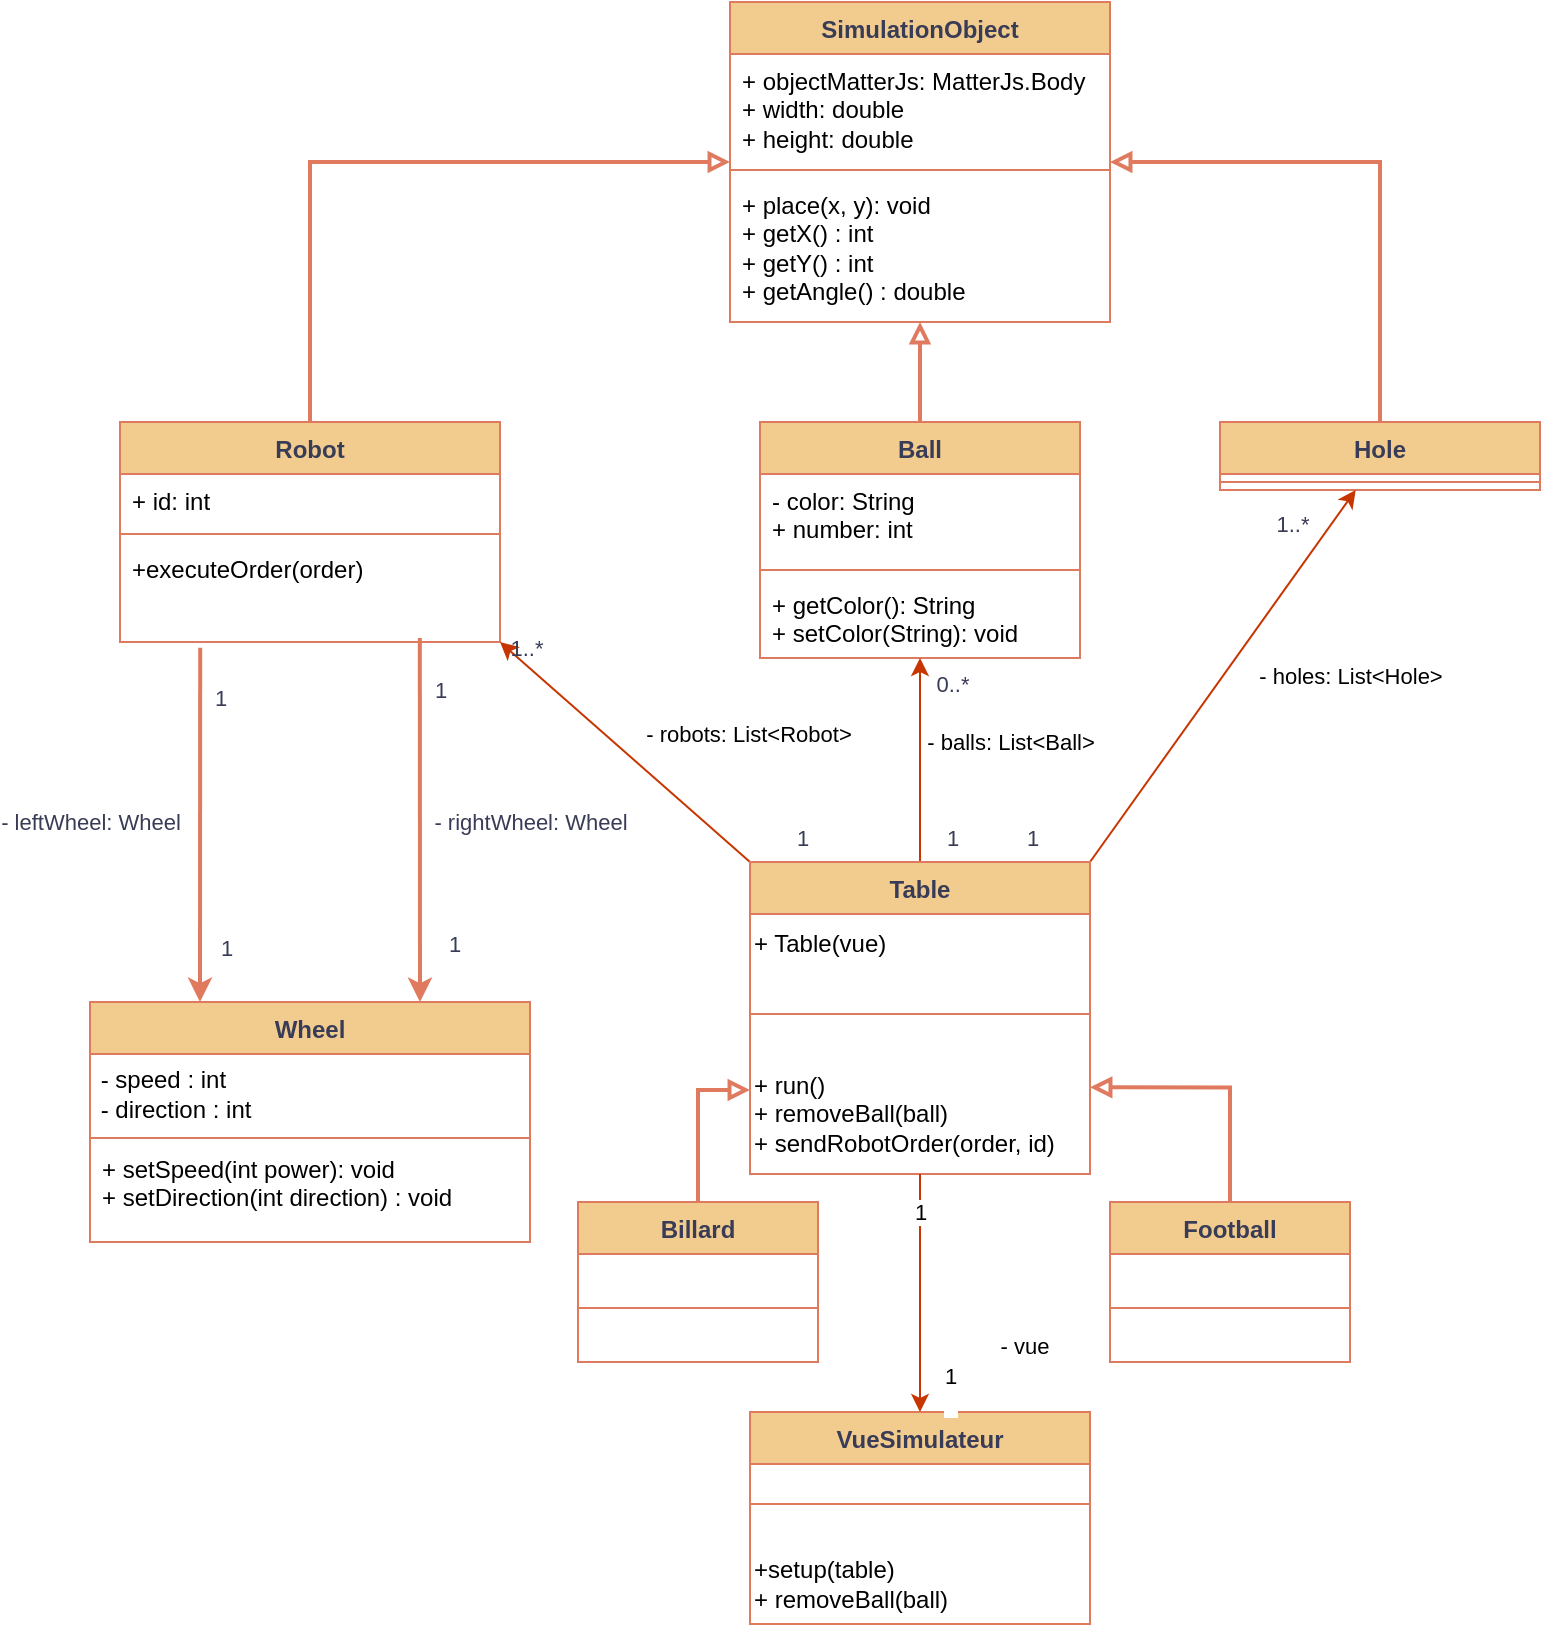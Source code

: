 <mxfile version="25.0.3">
  <diagram id="C5RBs43oDa-KdzZeNtuy" name="Page-1">
    <mxGraphModel dx="1444" dy="749" grid="1" gridSize="10" guides="1" tooltips="1" connect="1" arrows="1" fold="1" page="1" pageScale="1" pageWidth="827" pageHeight="1169" math="0" shadow="0">
      <root>
        <mxCell id="WIyWlLk6GJQsqaUBKTNV-0" />
        <mxCell id="WIyWlLk6GJQsqaUBKTNV-1" parent="WIyWlLk6GJQsqaUBKTNV-0" />
        <mxCell id="QqlxLtSXjk_3ugFP-hrV-0" value="&lt;b&gt;SimulationObject&lt;/b&gt;" style="swimlane;fontStyle=0;align=center;verticalAlign=top;childLayout=stackLayout;horizontal=1;startSize=26;horizontalStack=0;resizeParent=1;resizeParentMax=0;resizeLast=0;collapsible=1;marginBottom=0;whiteSpace=wrap;html=1;rounded=0;labelBackgroundColor=none;fillColor=#F2CC8F;strokeColor=#E07A5F;fontColor=#393C56;" parent="WIyWlLk6GJQsqaUBKTNV-1" vertex="1">
          <mxGeometry x="370" y="245" width="190" height="160" as="geometry" />
        </mxCell>
        <mxCell id="QqlxLtSXjk_3ugFP-hrV-1" value="+ objectMatterJs: MatterJs.Body&lt;div&gt;+ width: double&lt;/div&gt;&lt;div&gt;+ height: double&lt;/div&gt;" style="text;align=left;verticalAlign=top;spacingLeft=4;spacingRight=4;overflow=hidden;rotatable=0;points=[[0,0.5],[1,0.5]];portConstraint=eastwest;whiteSpace=wrap;html=1;rounded=0;labelBackgroundColor=none;fontStyle=0;" parent="QqlxLtSXjk_3ugFP-hrV-0" vertex="1">
          <mxGeometry y="26" width="190" height="54" as="geometry" />
        </mxCell>
        <mxCell id="QqlxLtSXjk_3ugFP-hrV-2" value="" style="line;strokeWidth=1;fillColor=none;align=left;verticalAlign=middle;spacingTop=-1;spacingLeft=3;spacingRight=3;rotatable=0;labelPosition=right;points=[];portConstraint=eastwest;strokeColor=#E07A5F;rounded=0;labelBackgroundColor=none;fontColor=#393C56;fontStyle=0" parent="QqlxLtSXjk_3ugFP-hrV-0" vertex="1">
          <mxGeometry y="80" width="190" height="8" as="geometry" />
        </mxCell>
        <mxCell id="QqlxLtSXjk_3ugFP-hrV-3" value="&lt;div&gt;+ place(x, y): void&lt;/div&gt;&lt;div&gt;+ getX() : int&lt;/div&gt;&lt;div&gt;+ getY() : int&lt;/div&gt;&lt;div&gt;+ getAngle() : double&lt;br&gt;&lt;/div&gt;" style="text;align=left;verticalAlign=top;spacingLeft=4;spacingRight=4;overflow=hidden;rotatable=0;points=[[0,0.5],[1,0.5]];portConstraint=eastwest;whiteSpace=wrap;html=1;rounded=0;labelBackgroundColor=none;fontStyle=0;" parent="QqlxLtSXjk_3ugFP-hrV-0" vertex="1">
          <mxGeometry y="88" width="190" height="72" as="geometry" />
        </mxCell>
        <mxCell id="QqlxLtSXjk_3ugFP-hrV-4" value="&lt;b&gt;Wheel&lt;/b&gt;" style="swimlane;fontStyle=0;align=center;verticalAlign=top;childLayout=stackLayout;horizontal=1;startSize=26;horizontalStack=0;resizeParent=1;resizeParentMax=0;resizeLast=0;collapsible=1;marginBottom=0;whiteSpace=wrap;html=1;rounded=0;labelBackgroundColor=none;fillColor=#F2CC8F;strokeColor=#E07A5F;fontColor=#393C56;" parent="WIyWlLk6GJQsqaUBKTNV-1" vertex="1">
          <mxGeometry x="50" y="745" width="220" height="120" as="geometry" />
        </mxCell>
        <mxCell id="eOT9KIBpFIWEf8Cm63II-1" value="&amp;nbsp;- speed : int&lt;div&gt;&amp;nbsp;- direction : int&lt;/div&gt;" style="text;html=1;align=left;verticalAlign=middle;resizable=0;points=[];autosize=1;" parent="QqlxLtSXjk_3ugFP-hrV-4" vertex="1">
          <mxGeometry y="26" width="220" height="40" as="geometry" />
        </mxCell>
        <mxCell id="QqlxLtSXjk_3ugFP-hrV-6" value="" style="line;strokeWidth=1;fillColor=none;align=left;verticalAlign=middle;spacingTop=-1;spacingLeft=3;spacingRight=3;rotatable=0;labelPosition=right;points=[];portConstraint=eastwest;strokeColor=#E07A5F;rounded=0;labelBackgroundColor=none;fontColor=#393C56;fontStyle=0" parent="QqlxLtSXjk_3ugFP-hrV-4" vertex="1">
          <mxGeometry y="66" width="220" height="4" as="geometry" />
        </mxCell>
        <mxCell id="QqlxLtSXjk_3ugFP-hrV-7" value="+ setSpeed(int power): void&lt;div&gt;+ setDirection(int direction) : void&lt;/div&gt;" style="text;align=left;verticalAlign=top;spacingLeft=4;spacingRight=4;overflow=hidden;rotatable=0;points=[[0,0.5],[1,0.5]];portConstraint=eastwest;whiteSpace=wrap;html=1;rounded=0;labelBackgroundColor=none;fontStyle=0;" parent="QqlxLtSXjk_3ugFP-hrV-4" vertex="1">
          <mxGeometry y="70" width="220" height="50" as="geometry" />
        </mxCell>
        <mxCell id="QqlxLtSXjk_3ugFP-hrV-8" value="&lt;b&gt;Robot&lt;span style=&quot;color: rgba(0, 0, 0, 0); font-family: monospace; font-size: 0px; text-align: start; text-wrap-mode: nowrap;&quot;&gt;%3CmxGraphModel%3E%3Croot%3E%3CmxCell%20id%3D%220%22%2F%3E%3CmxCell%20id%3D%221%22%20parent%3D%220%22%2F%3E%3CmxCell%20id%3D%222%22%20value%3D%22Roue%26lt%3Bspan%20style%3D%26quot%3Bcolor%3A%20rgba(0%2C%200%2C%200%2C%200)%3B%20font-family%3A%20monospace%3B%20font-size%3A%200px%3B%20font-weight%3A%20400%3B%20text-align%3A%20start%3B%20text-wrap-mode%3A%20nowrap%3B%26quot%3B%26gt%3B%253CmxGraphModel%253E%253Croot%253E%253CmxCell%2520id%253D%25220%2522%252F%253E%253CmxCell%2520id%253D%25221%2522%2520parent%253D%25220%2522%252F%253E%253CmxCell%2520id%253D%25222%2522%2520value%253D%2522Objet%2522%2520style%253D%2522swimlane%253BfontStyle%253D1%253Balign%253Dcenter%253BverticalAlign%253Dtop%253BchildLayout%253DstackLayout%253Bhorizontal%253D1%253BstartSize%253D26%253BhorizontalStack%253D0%253BresizeParent%253D1%253BresizeParentMax%253D0%253BresizeLast%253D0%253Bcollapsible%253D1%253BmarginBottom%253D0%253BwhiteSpace%253Dwrap%253Bhtml%253D1%253B%2522%2520vertex%253D%25221%2522%2520parent%253D%25221%2522%253E%253CmxGeometry%2520x%253D%2522230%2522%2520y%253D%2522150%2522%2520width%253D%2522160%2522%2520height%253D%252286%2522%2520as%253D%2522geometry%2522%252F%253E%253C%252FmxCell%253E%253CmxCell%2520id%253D%25223%2522%2520value%253D%2522%252B%2520field%253A%2520type%2522%2520style%253D%2522text%253BstrokeColor%253Dnone%253BfillColor%253Dnone%253Balign%253Dleft%253BverticalAlign%253Dtop%253BspacingLeft%253D4%253BspacingRight%253D4%253Boverflow%253Dhidden%253Brotatable%253D0%253Bpoints%253D%255B%255B0%252C0.5%255D%252C%255B1%252C0.5%255D%255D%253BportConstraint%253Deastwest%253BwhiteSpace%253Dwrap%253Bhtml%253D1%253B%2522%2520vertex%253D%25221%2522%2520parent%253D%25222%2522%253E%253CmxGeometry%2520y%253D%252226%2522%2520width%253D%2522160%2522%2520height%253D%252226%2522%2520as%253D%2522geometry%2522%252F%253E%253C%252FmxCell%253E%253CmxCell%2520id%253D%25224%2522%2520value%253D%2522%2522%2520style%253D%2522line%253BstrokeWidth%253D1%253BfillColor%253Dnone%253Balign%253Dleft%253BverticalAlign%253Dmiddle%253BspacingTop%253D-1%253BspacingLeft%253D3%253BspacingRight%253D3%253Brotatable%253D0%253BlabelPosition%253Dright%253Bpoints%253D%255B%255D%253BportConstraint%253Deastwest%253BstrokeColor%253Dinherit%253B%2522%2520vertex%253D%25221%2522%2520parent%253D%25222%2522%253E%253CmxGeometry%2520y%253D%252252%2522%2520width%253D%2522160%2522%2520height%253D%25228%2522%2520as%253D%2522geometry%2522%252F%253E%253C%252FmxCell%253E%253CmxCell%2520id%253D%25225%2522%2520value%253D%2522%252B%2520method(type)%253A%2520type%2522%2520style%253D%2522text%253BstrokeColor%253Dnone%253BfillColor%253Dnone%253Balign%253Dleft%253BverticalAlign%253Dtop%253BspacingLeft%253D4%253BspacingRight%253D4%253Boverflow%253Dhidden%253Brotatable%253D0%253Bpoints%253D%255B%255B0%252C0.5%255D%252C%255B1%252C0.5%255D%255D%253BportConstraint%253Deastwest%253BwhiteSpace%253Dwrap%253Bhtml%253D1%253B%2522%2520vertex%253D%25221%2522%2520parent%253D%25222%2522%253E%253CmxGeometry%2520y%253D%252260%2522%2520width%253D%2522160%2522%2520height%253D%252226%2522%2520as%253D%2522geometry%2522%252F%253E%253C%252FmxCell%253E%253C%252Froot%253E%253C%252FmxGraphModel%253E%26lt%3B%2Fspan%26gt%3B%22%20style%3D%22swimlane%3BfontStyle%3D1%3Balign%3Dcenter%3BverticalAlign%3Dtop%3BchildLayout%3DstackLayout%3Bhorizontal%3D1%3BstartSize%3D26%3BhorizontalStack%3D0%3BresizeParent%3D1%3BresizeParentMax%3D0%3BresizeLast%3D0%3Bcollapsible%3D1%3BmarginBottom%3D0%3BwhiteSpace%3Dwrap%3Bhtml%3D1%3B%22%20vertex%3D%221%22%20parent%3D%221%22%3E%3CmxGeometry%20x%3D%2270%22%20y%3D%22290%22%20width%3D%22160%22%20height%3D%2286%22%20as%3D%22geometry%22%2F%3E%3C%2FmxCell%3E%3CmxCell%20id%3D%223%22%20value%3D%22%2B%20field%3A%20type%22%20style%3D%22text%3BstrokeColor%3Dnone%3BfillColor%3Dnone%3Balign%3Dleft%3BverticalAlign%3Dtop%3BspacingLeft%3D4%3BspacingRight%3D4%3Boverflow%3Dhidden%3Brotatable%3D0%3Bpoints%3D%5B%5B0%2C0.5%5D%2C%5B1%2C0.5%5D%5D%3BportConstraint%3Deastwest%3BwhiteSpace%3Dwrap%3Bhtml%3D1%3B%22%20vertex%3D%221%22%20parent%3D%222%22%3E%3CmxGeometry%20y%3D%2226%22%20width%3D%22160%22%20height%3D%2226%22%20as%3D%22geometry%22%2F%3E%3C%2FmxCell%3E%3CmxCell%20id%3D%224%22%20value%3D%22%22%20style%3D%22line%3BstrokeWidth%3D1%3BfillColor%3Dnone%3Balign%3Dleft%3BverticalAlign%3Dmiddle%3BspacingTop%3D-1%3BspacingLeft%3D3%3BspacingRight%3D3%3Brotatable%3D0%3BlabelPosition%3Dright%3Bpoints%3D%5B%5D%3BportConstraint%3Deastwest%3BstrokeColor%3Dinherit%3B%22%20vertex%3D%221%22%20parent%3D%222%22%3E%3CmxGeometry%20y%3D%2252%22%20width%3D%22160%22%20height%3D%228%22%20as%3D%22geometry%22%2F%3E%3C%2FmxCell%3E%3CmxCell%20id%3D%225%22%20value%3D%22%2B%20method(type)%3A%20type%22%20style%3D%22text%3BstrokeColor%3Dnone%3BfillColor%3Dnone%3Balign%3Dleft%3BverticalAlign%3Dtop%3BspacingLeft%3D4%3BspacingRight%3D4%3Boverflow%3Dhidden%3Brotatable%3D0%3Bpoints%3D%5B%5B0%2C0.5%5D%2C%5B1%2C0.5%5D%5D%3BportConstraint%3Deastwest%3BwhiteSpace%3Dwrap%3Bhtml%3D1%3B%22%20vertex%3D%221%22%20parent%3D%222%22%3E%3CmxGeometry%20y%3D%2260%22%20width%3D%22160%22%20height%3D%2226%22%20as%3D%22geometry%22%2F%3E%3C%2FmxCell%3E%3C%2Froot%3E%3C%2FmxGraphModel%3E&lt;/span&gt;&lt;span style=&quot;color: rgba(0, 0, 0, 0); font-family: monospace; font-size: 0px; text-align: start; text-wrap-mode: nowrap;&quot;&gt;%3CmxGraphModel%3E%3Croot%3E%3CmxCell%20id%3D%220%22%2F%3E%3CmxCell%20id%3D%221%22%20parent%3D%220%22%2F%3E%3CmxCell%20id%3D%222%22%20value%3D%22Roue%26lt%3Bspan%20style%3D%26quot%3Bcolor%3A%20rgba(0%2C%200%2C%200%2C%200)%3B%20font-family%3A%20monospace%3B%20font-size%3A%200px%3B%20font-weight%3A%20400%3B%20text-align%3A%20start%3B%20text-wrap-mode%3A%20nowrap%3B%26quot%3B%26gt%3B%253CmxGraphModel%253E%253Croot%253E%253CmxCell%2520id%253D%25220%2522%252F%253E%253CmxCell%2520id%253D%25221%2522%2520parent%253D%25220%2522%252F%253E%253CmxCell%2520id%253D%25222%2522%2520value%253D%2522Objet%2522%2520style%253D%2522swimlane%253BfontStyle%253D1%253Balign%253Dcenter%253BverticalAlign%253Dtop%253BchildLayout%253DstackLayout%253Bhorizontal%253D1%253BstartSize%253D26%253BhorizontalStack%253D0%253BresizeParent%253D1%253BresizeParentMax%253D0%253BresizeLast%253D0%253Bcollapsible%253D1%253BmarginBottom%253D0%253BwhiteSpace%253Dwrap%253Bhtml%253D1%253B%2522%2520vertex%253D%25221%2522%2520parent%253D%25221%2522%253E%253CmxGeometry%2520x%253D%2522230%2522%2520y%253D%2522150%2522%2520width%253D%2522160%2522%2520height%253D%252286%2522%2520as%253D%2522geometry%2522%252F%253E%253C%252FmxCell%253E%253CmxCell%2520id%253D%25223%2522%2520value%253D%2522%252B%2520field%253A%2520type%2522%2520style%253D%2522text%253BstrokeColor%253Dnone%253BfillColor%253Dnone%253Balign%253Dleft%253BverticalAlign%253Dtop%253BspacingLeft%253D4%253BspacingRight%253D4%253Boverflow%253Dhidden%253Brotatable%253D0%253Bpoints%253D%255B%255B0%252C0.5%255D%252C%255B1%252C0.5%255D%255D%253BportConstraint%253Deastwest%253BwhiteSpace%253Dwrap%253Bhtml%253D1%253B%2522%2520vertex%253D%25221%2522%2520parent%253D%25222%2522%253E%253CmxGeometry%2520y%253D%252226%2522%2520width%253D%2522160%2522%2520height%253D%252226%2522%2520as%253D%2522geometry%2522%252F%253E%253C%252FmxCell%253E%253CmxCell%2520id%253D%25224%2522%2520value%253D%2522%2522%2520style%253D%2522line%253BstrokeWidth%253D1%253BfillColor%253Dnone%253Balign%253Dleft%253BverticalAlign%253Dmiddle%253BspacingTop%253D-1%253BspacingLeft%253D3%253BspacingRight%253D3%253Brotatable%253D0%253BlabelPosition%253Dright%253Bpoints%253D%255B%255D%253BportConstraint%253Deastwest%253BstrokeColor%253Dinherit%253B%2522%2520vertex%253D%25221%2522%2520parent%253D%25222%2522%253E%253CmxGeometry%2520y%253D%252252%2522%2520width%253D%2522160%2522%2520height%253D%25228%2522%2520as%253D%2522geometry%2522%252F%253E%253C%252FmxCell%253E%253CmxCell%2520id%253D%25225%2522%2520value%253D%2522%252B%2520method(type)%253A%2520type%2522%2520style%253D%2522text%253BstrokeColor%253Dnone%253BfillColor%253Dnone%253Balign%253Dleft%253BverticalAlign%253Dtop%253BspacingLeft%253D4%253BspacingRight%253D4%253Boverflow%253Dhidden%253Brotatable%253D0%253Bpoints%253D%255B%255B0%252C0.5%255D%252C%255B1%252C0.5%255D%255D%253BportConstraint%253Deastwest%253BwhiteSpace%253Dwrap%253Bhtml%253D1%253B%2522%2520vertex%253D%25221%2522%2520parent%253D%25222%2522%253E%253CmxGeometry%2520y%253D%252260%2522%2520width%253D%2522160%2522%2520height%253D%252226%2522%2520as%253D%2522geometry%2522%252F%253E%253C%252FmxCell%253E%253C%252Froot%253E%253C%252FmxGraphModel%253E%26lt%3B%2Fspan%26gt%3B%22%20style%3D%22swimlane%3BfontStyle%3D1%3Balign%3Dcenter%3BverticalAlign%3Dtop%3BchildLayout%3DstackLayout%3Bhorizontal%3D1%3BstartSize%3D26%3BhorizontalStack%3D0%3BresizeParent%3D1%3BresizeParentMax%3D0%3BresizeLast%3D0%3Bcollapsible%3D1%3BmarginBottom%3D0%3BwhiteSpace%3Dwrap%3Bhtml%3D1%3B%22%20vertex%3D%221%22%20parent%3D%221%22%3E%3CmxGeometry%20x%3D%2270%22%20y%3D%22290%22%20width%3D%22160%22%20height%3D%2286%22%20as%3D%22geometry%22%2F%3E%3C%2FmxCell%3E%3CmxCell%20id%3D%223%22%20value%3D%22%2B%20field%3A%20type%22%20style%3D%22text%3BstrokeColor%3Dnone%3BfillColor%3Dnone%3Balign%3Dleft%3BverticalAlign%3Dtop%3BspacingLeft%3D4%3BspacingRight%3D4%3Boverflow%3Dhidden%3Brotatable%3D0%3Bpoints%3D%5B%5B0%2C0.5%5D%2C%5B1%2C0.5%5D%5D%3BportConstraint%3Deastwest%3BwhiteSpace%3Dwrap%3Bhtml%3D1%3B%22%20vertex%3D%221%22%20parent%3D%222%22%3E%3CmxGeometry%20y%3D%2226%22%20width%3D%22160%22%20height%3D%2226%22%20as%3D%22geometry%22%2F%3E%3C%2FmxCell%3E%3CmxCell%20id%3D%224%22%20value%3D%22%22%20style%3D%22line%3BstrokeWidth%3D1%3BfillColor%3Dnone%3Balign%3Dleft%3BverticalAlign%3Dmiddle%3BspacingTop%3D-1%3BspacingLeft%3D3%3BspacingRight%3D3%3Brotatable%3D0%3BlabelPosition%3Dright%3Bpoints%3D%5B%5D%3BportConstraint%3Deastwest%3BstrokeColor%3Dinherit%3B%22%20vertex%3D%221%22%20parent%3D%222%22%3E%3CmxGeometry%20y%3D%2252%22%20width%3D%22160%22%20height%3D%228%22%20as%3D%22geometry%22%2F%3E%3C%2FmxCell%3E%3CmxCell%20id%3D%225%22%20value%3D%22%2B%20method(type)%3A%20type%22%20style%3D%22text%3BstrokeColor%3Dnone%3BfillColor%3Dnone%3Balign%3Dleft%3BverticalAlign%3Dtop%3BspacingLeft%3D4%3BspacingRight%3D4%3Boverflow%3Dhidden%3Brotatable%3D0%3Bpoints%3D%5B%5B0%2C0.5%5D%2C%5B1%2C0.5%5D%5D%3BportConstraint%3Deastwest%3BwhiteSpace%3Dwrap%3Bhtml%3D1%3B%22%20vertex%3D%221%22%20parent%3D%222%22%3E%3CmxGeometry%20y%3D%2260%22%20width%3D%22160%22%20height%3D%2226%22%20as%3D%22geometry%22%2F%3E%3C%2FmxCell%3E%3C%2Froot%3E%3C%2FmxGraphModel%3E&lt;/span&gt;&lt;/b&gt;" style="swimlane;fontStyle=0;align=center;verticalAlign=top;childLayout=stackLayout;horizontal=1;startSize=26;horizontalStack=0;resizeParent=1;resizeParentMax=0;resizeLast=0;collapsible=1;marginBottom=0;whiteSpace=wrap;html=1;rounded=0;labelBackgroundColor=none;fillColor=#F2CC8F;strokeColor=#E07A5F;fontColor=#393C56;" parent="WIyWlLk6GJQsqaUBKTNV-1" vertex="1">
          <mxGeometry x="65" y="455" width="190" height="110" as="geometry" />
        </mxCell>
        <mxCell id="QqlxLtSXjk_3ugFP-hrV-9" value="+ id: int" style="text;align=left;verticalAlign=top;spacingLeft=4;spacingRight=4;overflow=hidden;rotatable=0;points=[[0,0.5],[1,0.5]];portConstraint=eastwest;whiteSpace=wrap;html=1;rounded=0;labelBackgroundColor=none;fontStyle=0;" parent="QqlxLtSXjk_3ugFP-hrV-8" vertex="1">
          <mxGeometry y="26" width="190" height="26" as="geometry" />
        </mxCell>
        <mxCell id="QqlxLtSXjk_3ugFP-hrV-10" value="" style="line;strokeWidth=1;fillColor=none;align=left;verticalAlign=middle;spacingTop=-1;spacingLeft=3;spacingRight=3;rotatable=0;labelPosition=right;points=[];portConstraint=eastwest;strokeColor=#E07A5F;rounded=0;labelBackgroundColor=none;fontColor=#393C56;fontStyle=0" parent="QqlxLtSXjk_3ugFP-hrV-8" vertex="1">
          <mxGeometry y="52" width="190" height="8" as="geometry" />
        </mxCell>
        <mxCell id="QqlxLtSXjk_3ugFP-hrV-11" value="&lt;div&gt;&lt;span style=&quot;background-color: initial;&quot;&gt;+executeOrder(order)&lt;/span&gt;&lt;/div&gt;" style="text;align=left;verticalAlign=top;spacingLeft=4;spacingRight=4;overflow=hidden;rotatable=0;points=[[0,0.5],[1,0.5]];portConstraint=eastwest;whiteSpace=wrap;html=1;rounded=0;labelBackgroundColor=none;fontStyle=0;" parent="QqlxLtSXjk_3ugFP-hrV-8" vertex="1">
          <mxGeometry y="60" width="190" height="50" as="geometry" />
        </mxCell>
        <mxCell id="QqlxLtSXjk_3ugFP-hrV-12" value="&lt;b&gt;Hole&lt;/b&gt;" style="swimlane;fontStyle=0;align=center;verticalAlign=top;childLayout=stackLayout;horizontal=1;startSize=26;horizontalStack=0;resizeParent=1;resizeParentMax=0;resizeLast=0;collapsible=1;marginBottom=0;whiteSpace=wrap;html=1;rounded=0;labelBackgroundColor=none;fillColor=#F2CC8F;strokeColor=#E07A5F;fontColor=#393C56;" parent="WIyWlLk6GJQsqaUBKTNV-1" vertex="1">
          <mxGeometry x="615" y="455" width="160" height="34" as="geometry" />
        </mxCell>
        <mxCell id="QqlxLtSXjk_3ugFP-hrV-14" value="" style="line;strokeWidth=1;fillColor=none;align=left;verticalAlign=middle;spacingTop=-1;spacingLeft=3;spacingRight=3;rotatable=0;labelPosition=right;points=[];portConstraint=eastwest;strokeColor=#E07A5F;rounded=0;labelBackgroundColor=none;fontColor=#393C56;fontStyle=0" parent="QqlxLtSXjk_3ugFP-hrV-12" vertex="1">
          <mxGeometry y="26" width="160" height="8" as="geometry" />
        </mxCell>
        <mxCell id="QqlxLtSXjk_3ugFP-hrV-16" value="&lt;b&gt;Ball&lt;/b&gt;" style="swimlane;fontStyle=0;align=center;verticalAlign=top;childLayout=stackLayout;horizontal=1;startSize=26;horizontalStack=0;resizeParent=1;resizeParentMax=0;resizeLast=0;collapsible=1;marginBottom=0;whiteSpace=wrap;html=1;rounded=0;labelBackgroundColor=none;fillColor=#F2CC8F;strokeColor=#E07A5F;fontColor=#393C56;" parent="WIyWlLk6GJQsqaUBKTNV-1" vertex="1">
          <mxGeometry x="385" y="455" width="160" height="118" as="geometry" />
        </mxCell>
        <mxCell id="QqlxLtSXjk_3ugFP-hrV-17" value="- color: String&lt;div&gt;+ number: int&lt;/div&gt;" style="text;align=left;verticalAlign=top;spacingLeft=4;spacingRight=4;overflow=hidden;rotatable=0;points=[[0,0.5],[1,0.5]];portConstraint=eastwest;whiteSpace=wrap;html=1;rounded=0;labelBackgroundColor=none;fontStyle=0;" parent="QqlxLtSXjk_3ugFP-hrV-16" vertex="1">
          <mxGeometry y="26" width="160" height="44" as="geometry" />
        </mxCell>
        <mxCell id="QqlxLtSXjk_3ugFP-hrV-18" value="" style="line;strokeWidth=1;fillColor=none;align=left;verticalAlign=middle;spacingTop=-1;spacingLeft=3;spacingRight=3;rotatable=0;labelPosition=right;points=[];portConstraint=eastwest;strokeColor=#E07A5F;rounded=0;labelBackgroundColor=none;fontColor=#393C56;fontStyle=0" parent="QqlxLtSXjk_3ugFP-hrV-16" vertex="1">
          <mxGeometry y="70" width="160" height="8" as="geometry" />
        </mxCell>
        <mxCell id="QqlxLtSXjk_3ugFP-hrV-19" value="+ getColor(): String&lt;div&gt;+ setColor(String): void&lt;/div&gt;" style="text;align=left;verticalAlign=top;spacingLeft=4;spacingRight=4;overflow=hidden;rotatable=0;points=[[0,0.5],[1,0.5]];portConstraint=eastwest;whiteSpace=wrap;html=1;rounded=0;labelBackgroundColor=none;fontStyle=0;" parent="QqlxLtSXjk_3ugFP-hrV-16" vertex="1">
          <mxGeometry y="78" width="160" height="40" as="geometry" />
        </mxCell>
        <mxCell id="QqlxLtSXjk_3ugFP-hrV-21" value="" style="endArrow=block;html=1;rounded=0;endFill=0;labelBackgroundColor=none;strokeColor=#E07A5F;fontColor=default;strokeWidth=2;fontStyle=0" parent="WIyWlLk6GJQsqaUBKTNV-1" source="QqlxLtSXjk_3ugFP-hrV-16" target="QqlxLtSXjk_3ugFP-hrV-0" edge="1">
          <mxGeometry width="50" height="50" relative="1" as="geometry">
            <mxPoint x="195" y="595" as="sourcePoint" />
            <mxPoint x="245" y="545" as="targetPoint" />
          </mxGeometry>
        </mxCell>
        <mxCell id="QqlxLtSXjk_3ugFP-hrV-22" value="" style="endArrow=block;html=1;rounded=0;endFill=0;labelBackgroundColor=none;strokeColor=#E07A5F;fontColor=default;strokeWidth=2;fontStyle=0;edgeStyle=orthogonalEdgeStyle;" parent="WIyWlLk6GJQsqaUBKTNV-1" source="QqlxLtSXjk_3ugFP-hrV-8" target="QqlxLtSXjk_3ugFP-hrV-0" edge="1">
          <mxGeometry width="50" height="50" relative="1" as="geometry">
            <mxPoint x="275" y="429" as="sourcePoint" />
            <mxPoint x="395" y="374" as="targetPoint" />
            <Array as="points">
              <mxPoint x="160" y="325" />
            </Array>
          </mxGeometry>
        </mxCell>
        <mxCell id="QqlxLtSXjk_3ugFP-hrV-23" value="" style="endArrow=block;html=1;rounded=0;endFill=0;labelBackgroundColor=none;strokeColor=#E07A5F;fontColor=default;strokeWidth=2;fontStyle=0;edgeStyle=orthogonalEdgeStyle;" parent="WIyWlLk6GJQsqaUBKTNV-1" source="QqlxLtSXjk_3ugFP-hrV-12" target="QqlxLtSXjk_3ugFP-hrV-0" edge="1">
          <mxGeometry width="50" height="50" relative="1" as="geometry">
            <mxPoint x="475" y="455" as="sourcePoint" />
            <mxPoint x="475" y="381" as="targetPoint" />
            <Array as="points">
              <mxPoint x="695" y="325" />
            </Array>
          </mxGeometry>
        </mxCell>
        <mxCell id="QqlxLtSXjk_3ugFP-hrV-28" value="" style="endArrow=classic;html=1;rounded=0;labelBackgroundColor=none;strokeColor=#E07A5F;fontColor=default;strokeWidth=2;fontStyle=0;entryX=0.25;entryY=0;entryDx=0;entryDy=0;exitX=0.211;exitY=1.058;exitDx=0;exitDy=0;exitPerimeter=0;" parent="WIyWlLk6GJQsqaUBKTNV-1" source="QqlxLtSXjk_3ugFP-hrV-11" target="QqlxLtSXjk_3ugFP-hrV-4" edge="1">
          <mxGeometry width="50" height="50" relative="1" as="geometry">
            <mxPoint x="115" y="564" as="sourcePoint" />
            <mxPoint x="115" y="715" as="targetPoint" />
          </mxGeometry>
        </mxCell>
        <mxCell id="QqlxLtSXjk_3ugFP-hrV-29" value="- leftWheel: Wheel" style="edgeLabel;html=1;align=center;verticalAlign=middle;resizable=0;points=[];rounded=0;labelBackgroundColor=none;fontColor=#393C56;fontStyle=0" parent="QqlxLtSXjk_3ugFP-hrV-28" connectable="0" vertex="1">
          <mxGeometry x="-0.492" relative="1" as="geometry">
            <mxPoint x="-55" y="42" as="offset" />
          </mxGeometry>
        </mxCell>
        <mxCell id="QqlxLtSXjk_3ugFP-hrV-30" value="1" style="edgeLabel;html=1;align=center;verticalAlign=middle;resizable=0;points=[];rounded=0;labelBackgroundColor=none;fontColor=#393C56;fontStyle=0" parent="QqlxLtSXjk_3ugFP-hrV-28" connectable="0" vertex="1">
          <mxGeometry x="-0.785" y="-1" relative="1" as="geometry">
            <mxPoint x="11" y="6" as="offset" />
          </mxGeometry>
        </mxCell>
        <mxCell id="QqlxLtSXjk_3ugFP-hrV-31" value="1" style="edgeLabel;html=1;align=center;verticalAlign=middle;resizable=0;points=[];rounded=0;labelBackgroundColor=none;fontColor=#393C56;fontStyle=0" parent="QqlxLtSXjk_3ugFP-hrV-28" connectable="0" vertex="1">
          <mxGeometry x="0.553" relative="1" as="geometry">
            <mxPoint x="13" y="12" as="offset" />
          </mxGeometry>
        </mxCell>
        <mxCell id="PfL0u-gfM9ihLVFZzfGR-6" value="" style="endArrow=classic;html=1;rounded=0;exitX=0;exitY=0;exitDx=0;exitDy=0;entryX=1;entryY=1;entryDx=0;entryDy=0;fillColor=#fa6800;strokeColor=#C73500;" parent="WIyWlLk6GJQsqaUBKTNV-1" source="PfL0u-gfM9ihLVFZzfGR-2" target="QqlxLtSXjk_3ugFP-hrV-8" edge="1">
          <mxGeometry width="50" height="50" relative="1" as="geometry">
            <mxPoint x="704" y="345" as="sourcePoint" />
            <mxPoint x="280" y="590" as="targetPoint" />
          </mxGeometry>
        </mxCell>
        <mxCell id="PfL0u-gfM9ihLVFZzfGR-8" value="- robots: List&amp;lt;Robot&amp;gt;" style="edgeLabel;html=1;align=center;verticalAlign=middle;resizable=0;points=[];" parent="PfL0u-gfM9ihLVFZzfGR-6" connectable="0" vertex="1">
          <mxGeometry x="-0.215" y="-1" relative="1" as="geometry">
            <mxPoint x="47" y="-20" as="offset" />
          </mxGeometry>
        </mxCell>
        <mxCell id="PfL0u-gfM9ihLVFZzfGR-9" value="" style="endArrow=classic;html=1;rounded=0;fillColor=#fa6800;strokeColor=#C73500;" parent="WIyWlLk6GJQsqaUBKTNV-1" source="PfL0u-gfM9ihLVFZzfGR-2" target="QqlxLtSXjk_3ugFP-hrV-16" edge="1">
          <mxGeometry width="50" height="50" relative="1" as="geometry">
            <mxPoint x="445" y="495" as="sourcePoint" />
            <mxPoint x="495" y="445" as="targetPoint" />
          </mxGeometry>
        </mxCell>
        <mxCell id="PfL0u-gfM9ihLVFZzfGR-11" value="- balls: List&amp;lt;Ball&amp;gt;" style="edgeLabel;html=1;align=center;verticalAlign=middle;resizable=0;points=[];" parent="PfL0u-gfM9ihLVFZzfGR-9" connectable="0" vertex="1">
          <mxGeometry x="-0.415" y="-3" relative="1" as="geometry">
            <mxPoint x="42" y="-30" as="offset" />
          </mxGeometry>
        </mxCell>
        <mxCell id="PfL0u-gfM9ihLVFZzfGR-10" value="" style="endArrow=classic;html=1;rounded=0;exitX=1;exitY=0;exitDx=0;exitDy=0;fillColor=#fa6800;strokeColor=#C73500;" parent="WIyWlLk6GJQsqaUBKTNV-1" source="PfL0u-gfM9ihLVFZzfGR-2" target="QqlxLtSXjk_3ugFP-hrV-12" edge="1">
          <mxGeometry width="50" height="50" relative="1" as="geometry">
            <mxPoint x="445" y="405" as="sourcePoint" />
            <mxPoint x="495" y="355" as="targetPoint" />
          </mxGeometry>
        </mxCell>
        <mxCell id="PfL0u-gfM9ihLVFZzfGR-12" value="- holes: List&amp;lt;Hole&amp;gt;" style="edgeLabel;html=1;align=center;verticalAlign=middle;resizable=0;points=[];" parent="PfL0u-gfM9ihLVFZzfGR-10" connectable="0" vertex="1">
          <mxGeometry x="0.177" relative="1" as="geometry">
            <mxPoint x="52" y="16" as="offset" />
          </mxGeometry>
        </mxCell>
        <mxCell id="PfL0u-gfM9ihLVFZzfGR-14" value="&lt;b&gt;Billard&lt;/b&gt;" style="swimlane;fontStyle=0;align=center;verticalAlign=top;childLayout=stackLayout;horizontal=1;startSize=26;horizontalStack=0;resizeParent=1;resizeParentMax=0;resizeLast=0;collapsible=1;marginBottom=0;whiteSpace=wrap;html=1;rounded=0;labelBackgroundColor=none;fillColor=#F2CC8F;strokeColor=#E07A5F;fontColor=#393C56;" parent="WIyWlLk6GJQsqaUBKTNV-1" vertex="1">
          <mxGeometry x="294" y="845" width="120" height="80" as="geometry" />
        </mxCell>
        <mxCell id="PfL0u-gfM9ihLVFZzfGR-15" value="" style="line;strokeWidth=1;fillColor=none;align=left;verticalAlign=middle;spacingTop=-1;spacingLeft=3;spacingRight=3;rotatable=0;labelPosition=right;points=[];portConstraint=eastwest;strokeColor=#E07A5F;rounded=0;labelBackgroundColor=none;fontColor=#393C56;fontStyle=0" parent="PfL0u-gfM9ihLVFZzfGR-14" vertex="1">
          <mxGeometry y="26" width="120" height="54" as="geometry" />
        </mxCell>
        <mxCell id="PfL0u-gfM9ihLVFZzfGR-17" value="" style="endArrow=block;html=1;rounded=0;endFill=0;labelBackgroundColor=none;strokeColor=#E07A5F;fontColor=default;strokeWidth=2;fontStyle=0;entryX=0;entryY=0.3;entryDx=0;entryDy=0;edgeStyle=orthogonalEdgeStyle;entryPerimeter=0;" parent="WIyWlLk6GJQsqaUBKTNV-1" source="PfL0u-gfM9ihLVFZzfGR-14" target="JiVwG-EkMutSp1eXOC8e-0" edge="1">
          <mxGeometry width="50" height="50" relative="1" as="geometry">
            <mxPoint x="705" y="415" as="sourcePoint" />
            <mxPoint x="705" y="315" as="targetPoint" />
          </mxGeometry>
        </mxCell>
        <mxCell id="PfL0u-gfM9ihLVFZzfGR-19" value="&lt;b&gt;Football&lt;/b&gt;" style="swimlane;fontStyle=0;align=center;verticalAlign=top;childLayout=stackLayout;horizontal=1;startSize=26;horizontalStack=0;resizeParent=1;resizeParentMax=0;resizeLast=0;collapsible=1;marginBottom=0;whiteSpace=wrap;html=1;rounded=0;labelBackgroundColor=none;fillColor=#F2CC8F;strokeColor=#E07A5F;fontColor=#393C56;" parent="WIyWlLk6GJQsqaUBKTNV-1" vertex="1">
          <mxGeometry x="560" y="845" width="120" height="80" as="geometry" />
        </mxCell>
        <mxCell id="PfL0u-gfM9ihLVFZzfGR-20" value="" style="line;strokeWidth=1;fillColor=none;align=left;verticalAlign=middle;spacingTop=-1;spacingLeft=3;spacingRight=3;rotatable=0;labelPosition=right;points=[];portConstraint=eastwest;strokeColor=#E07A5F;rounded=0;labelBackgroundColor=none;fontColor=#393C56;fontStyle=0" parent="PfL0u-gfM9ihLVFZzfGR-19" vertex="1">
          <mxGeometry y="26" width="120" height="54" as="geometry" />
        </mxCell>
        <mxCell id="PfL0u-gfM9ihLVFZzfGR-21" value="" style="endArrow=block;html=1;rounded=0;endFill=0;labelBackgroundColor=none;strokeColor=#E07A5F;fontColor=default;strokeWidth=2;fontStyle=0;edgeStyle=orthogonalEdgeStyle;exitX=0.5;exitY=0;exitDx=0;exitDy=0;entryX=1;entryY=0.278;entryDx=0;entryDy=0;entryPerimeter=0;" parent="WIyWlLk6GJQsqaUBKTNV-1" source="PfL0u-gfM9ihLVFZzfGR-19" target="JiVwG-EkMutSp1eXOC8e-0" edge="1">
          <mxGeometry width="50" height="50" relative="1" as="geometry">
            <mxPoint x="892" y="355" as="sourcePoint" />
            <mxPoint x="560" y="773" as="targetPoint" />
          </mxGeometry>
        </mxCell>
        <mxCell id="PfL0u-gfM9ihLVFZzfGR-22" value="" style="endArrow=classic;html=1;rounded=0;labelBackgroundColor=none;strokeColor=#E07A5F;fontColor=default;strokeWidth=2;fontStyle=0;entryX=0.75;entryY=0;entryDx=0;entryDy=0;exitX=0.789;exitY=0.961;exitDx=0;exitDy=0;exitPerimeter=0;" parent="WIyWlLk6GJQsqaUBKTNV-1" source="QqlxLtSXjk_3ugFP-hrV-11" target="QqlxLtSXjk_3ugFP-hrV-4" edge="1">
          <mxGeometry width="50" height="50" relative="1" as="geometry">
            <mxPoint x="185" y="564" as="sourcePoint" />
            <mxPoint x="185" y="715" as="targetPoint" />
          </mxGeometry>
        </mxCell>
        <mxCell id="PfL0u-gfM9ihLVFZzfGR-23" value="- rightWheel: Wheel" style="edgeLabel;html=1;align=center;verticalAlign=middle;resizable=0;points=[];rounded=0;labelBackgroundColor=none;fontColor=#393C56;fontStyle=0" parent="PfL0u-gfM9ihLVFZzfGR-22" connectable="0" vertex="1">
          <mxGeometry x="-0.492" relative="1" as="geometry">
            <mxPoint x="55" y="46" as="offset" />
          </mxGeometry>
        </mxCell>
        <mxCell id="PfL0u-gfM9ihLVFZzfGR-24" value="1" style="edgeLabel;html=1;align=center;verticalAlign=middle;resizable=0;points=[];rounded=0;labelBackgroundColor=none;fontColor=#393C56;fontStyle=0" parent="PfL0u-gfM9ihLVFZzfGR-22" connectable="0" vertex="1">
          <mxGeometry x="-0.785" y="-1" relative="1" as="geometry">
            <mxPoint x="11" y="6" as="offset" />
          </mxGeometry>
        </mxCell>
        <mxCell id="PfL0u-gfM9ihLVFZzfGR-2" value="&lt;b&gt;Table&lt;/b&gt;" style="swimlane;fontStyle=0;align=center;verticalAlign=top;childLayout=stackLayout;horizontal=1;startSize=26;horizontalStack=0;resizeParent=1;resizeParentMax=0;resizeLast=0;collapsible=1;marginBottom=0;whiteSpace=wrap;html=1;rounded=0;labelBackgroundColor=none;fillColor=#F2CC8F;strokeColor=#E07A5F;fontColor=#393C56;" parent="WIyWlLk6GJQsqaUBKTNV-1" vertex="1">
          <mxGeometry x="380" y="675" width="170" height="156" as="geometry" />
        </mxCell>
        <mxCell id="e3dunNNUwiZPA_rZQJyQ-0" value="+ Table(vue)" style="text;html=1;align=left;verticalAlign=middle;resizable=0;points=[];autosize=1;strokeColor=none;fillColor=none;" vertex="1" parent="PfL0u-gfM9ihLVFZzfGR-2">
          <mxGeometry y="26" width="170" height="30" as="geometry" />
        </mxCell>
        <mxCell id="PfL0u-gfM9ihLVFZzfGR-4" value="" style="line;strokeWidth=1;fillColor=none;align=left;verticalAlign=middle;spacingTop=-1;spacingLeft=3;spacingRight=3;rotatable=0;labelPosition=right;points=[];portConstraint=eastwest;strokeColor=#E07A5F;rounded=0;labelBackgroundColor=none;fontColor=#393C56;fontStyle=0" parent="PfL0u-gfM9ihLVFZzfGR-2" vertex="1">
          <mxGeometry y="56" width="170" height="40" as="geometry" />
        </mxCell>
        <mxCell id="JiVwG-EkMutSp1eXOC8e-0" value="&lt;div&gt;+ run()&lt;/div&gt;&lt;div&gt;+ removeBall(ball)&lt;/div&gt;&lt;div&gt;+ sendRobotOrder(order, id)&lt;/div&gt;" style="text;html=1;align=left;verticalAlign=middle;resizable=0;points=[];autosize=1;strokeColor=none;fillColor=none;" parent="PfL0u-gfM9ihLVFZzfGR-2" vertex="1">
          <mxGeometry y="96" width="170" height="60" as="geometry" />
        </mxCell>
        <mxCell id="nRpZkQKghgk42VGaVbXb-2" value="1..*" style="edgeLabel;html=1;align=center;verticalAlign=middle;resizable=0;points=[];rounded=0;labelBackgroundColor=none;fontColor=#393C56;fontStyle=0" parent="WIyWlLk6GJQsqaUBKTNV-1" connectable="0" vertex="1">
          <mxGeometry x="234.92" y="606.994" as="geometry">
            <mxPoint x="33" y="-39" as="offset" />
          </mxGeometry>
        </mxCell>
        <mxCell id="nRpZkQKghgk42VGaVbXb-3" value="1" style="edgeLabel;html=1;align=center;verticalAlign=middle;resizable=0;points=[];rounded=0;labelBackgroundColor=none;fontColor=#393C56;fontStyle=0" parent="WIyWlLk6GJQsqaUBKTNV-1" connectable="0" vertex="1">
          <mxGeometry x="244.92" y="616.994" as="geometry">
            <mxPoint x="161" y="46" as="offset" />
          </mxGeometry>
        </mxCell>
        <mxCell id="nRpZkQKghgk42VGaVbXb-4" value="1" style="edgeLabel;html=1;align=center;verticalAlign=middle;resizable=0;points=[];rounded=0;labelBackgroundColor=none;fontColor=#393C56;fontStyle=0" parent="WIyWlLk6GJQsqaUBKTNV-1" connectable="0" vertex="1">
          <mxGeometry x="360.0" y="616.994" as="geometry">
            <mxPoint x="161" y="46" as="offset" />
          </mxGeometry>
        </mxCell>
        <mxCell id="nRpZkQKghgk42VGaVbXb-5" value="1..*" style="edgeLabel;html=1;align=center;verticalAlign=middle;resizable=0;points=[];rounded=0;labelBackgroundColor=none;fontColor=#393C56;fontStyle=0" parent="WIyWlLk6GJQsqaUBKTNV-1" connectable="0" vertex="1">
          <mxGeometry x="490.0" y="460.004" as="geometry">
            <mxPoint x="161" y="46" as="offset" />
          </mxGeometry>
        </mxCell>
        <mxCell id="nRpZkQKghgk42VGaVbXb-6" value="1" style="edgeLabel;html=1;align=center;verticalAlign=middle;resizable=0;points=[];rounded=0;labelBackgroundColor=none;fontColor=#393C56;fontStyle=0" parent="WIyWlLk6GJQsqaUBKTNV-1" connectable="0" vertex="1">
          <mxGeometry x="320.0" y="616.994" as="geometry">
            <mxPoint x="161" y="46" as="offset" />
          </mxGeometry>
        </mxCell>
        <mxCell id="nRpZkQKghgk42VGaVbXb-7" value="0..*" style="edgeLabel;html=1;align=center;verticalAlign=middle;resizable=0;points=[];rounded=0;labelBackgroundColor=none;fontColor=#393C56;fontStyle=0" parent="WIyWlLk6GJQsqaUBKTNV-1" connectable="0" vertex="1">
          <mxGeometry x="320.0" y="540.004" as="geometry">
            <mxPoint x="161" y="46" as="offset" />
          </mxGeometry>
        </mxCell>
        <mxCell id="nRpZkQKghgk42VGaVbXb-8" value="1" style="edgeLabel;html=1;align=center;verticalAlign=middle;resizable=0;points=[];rounded=0;labelBackgroundColor=none;fontColor=#393C56;fontStyle=0" parent="WIyWlLk6GJQsqaUBKTNV-1" connectable="0" vertex="1">
          <mxGeometry x="128.02" y="720.007" as="geometry">
            <mxPoint x="104" y="-4" as="offset" />
          </mxGeometry>
        </mxCell>
        <mxCell id="nWqmys1zcj4ZzBEHY7ni-0" value="&lt;b&gt;VueSimulateur&lt;/b&gt;" style="swimlane;fontStyle=0;align=center;verticalAlign=top;childLayout=stackLayout;horizontal=1;startSize=26;horizontalStack=0;resizeParent=1;resizeParentMax=0;resizeLast=0;collapsible=1;marginBottom=0;whiteSpace=wrap;html=1;rounded=0;labelBackgroundColor=none;fillColor=#F2CC8F;strokeColor=#E07A5F;fontColor=#393C56;" parent="WIyWlLk6GJQsqaUBKTNV-1" vertex="1">
          <mxGeometry x="380" y="950" width="170" height="106" as="geometry" />
        </mxCell>
        <mxCell id="nWqmys1zcj4ZzBEHY7ni-1" value="" style="line;strokeWidth=1;fillColor=none;align=left;verticalAlign=middle;spacingTop=-1;spacingLeft=3;spacingRight=3;rotatable=0;labelPosition=right;points=[];portConstraint=eastwest;strokeColor=#E07A5F;rounded=0;labelBackgroundColor=none;fontColor=#393C56;fontStyle=0" parent="nWqmys1zcj4ZzBEHY7ni-0" vertex="1">
          <mxGeometry y="26" width="170" height="40" as="geometry" />
        </mxCell>
        <mxCell id="nWqmys1zcj4ZzBEHY7ni-2" value="&lt;div&gt;+setup(table)&lt;/div&gt;&lt;div&gt;+ removeBall(ball)&lt;/div&gt;" style="text;html=1;align=left;verticalAlign=middle;resizable=0;points=[];autosize=1;strokeColor=none;fillColor=none;" parent="nWqmys1zcj4ZzBEHY7ni-0" vertex="1">
          <mxGeometry y="66" width="170" height="40" as="geometry" />
        </mxCell>
        <mxCell id="nWqmys1zcj4ZzBEHY7ni-4" value="" style="endArrow=classic;html=1;rounded=0;fillColor=#fa6800;strokeColor=#C73500;" parent="WIyWlLk6GJQsqaUBKTNV-1" source="PfL0u-gfM9ihLVFZzfGR-2" target="nWqmys1zcj4ZzBEHY7ni-0" edge="1">
          <mxGeometry width="50" height="50" relative="1" as="geometry">
            <mxPoint x="610" y="1111" as="sourcePoint" />
            <mxPoint x="743" y="925" as="targetPoint" />
          </mxGeometry>
        </mxCell>
        <mxCell id="nWqmys1zcj4ZzBEHY7ni-5" value="- vue" style="edgeLabel;html=1;align=center;verticalAlign=middle;resizable=0;points=[];" parent="nWqmys1zcj4ZzBEHY7ni-4" connectable="0" vertex="1">
          <mxGeometry x="0.177" relative="1" as="geometry">
            <mxPoint x="52" y="16" as="offset" />
          </mxGeometry>
        </mxCell>
        <mxCell id="Fysp7BTxDHZ7-hoIOvG2-0" value="1" style="edgeLabel;html=1;align=center;verticalAlign=middle;resizable=0;points=[];" parent="nWqmys1zcj4ZzBEHY7ni-4" connectable="0" vertex="1">
          <mxGeometry x="-0.688" relative="1" as="geometry">
            <mxPoint as="offset" />
          </mxGeometry>
        </mxCell>
        <mxCell id="Fysp7BTxDHZ7-hoIOvG2-1" value="1&lt;div&gt;&lt;br&gt;&lt;/div&gt;" style="edgeLabel;html=1;align=center;verticalAlign=middle;resizable=0;points=[];" parent="nWqmys1zcj4ZzBEHY7ni-4" connectable="0" vertex="1">
          <mxGeometry x="0.812" y="-4" relative="1" as="geometry">
            <mxPoint x="19" as="offset" />
          </mxGeometry>
        </mxCell>
      </root>
    </mxGraphModel>
  </diagram>
</mxfile>
